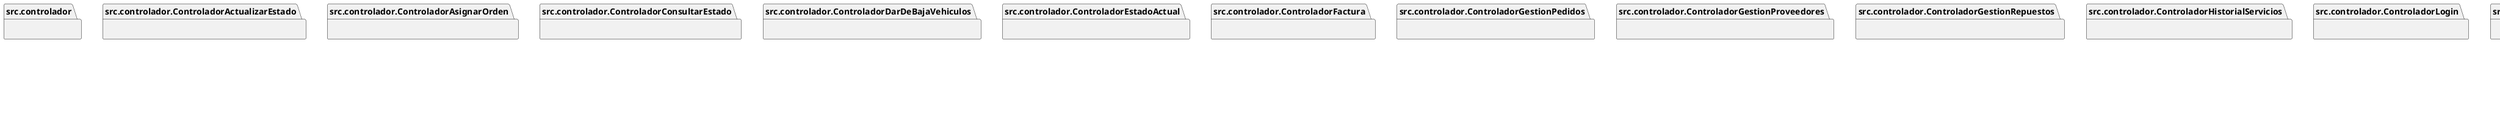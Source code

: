 @startuml packages_MiProyecto_controlador
set namespaceSeparator none
package "src.controlador" as src.controlador {
}
package "src.controlador.ControladorActualizarEstado" as src.controlador.ControladorActualizarEstado {
}
package "src.controlador.ControladorAsignarOrden" as src.controlador.ControladorAsignarOrden {
}
package "src.controlador.ControladorConsultarEstado" as src.controlador.ControladorConsultarEstado {
}
package "src.controlador.ControladorDarDeBajaVehiculos" as src.controlador.ControladorDarDeBajaVehiculos {
}
package "src.controlador.ControladorEstadoActual" as src.controlador.ControladorEstadoActual {
}
package "src.controlador.ControladorFactura" as src.controlador.ControladorFactura {
}
package "src.controlador.ControladorGestionPedidos" as src.controlador.ControladorGestionPedidos {
}
package "src.controlador.ControladorGestionProveedores" as src.controlador.ControladorGestionProveedores {
}
package "src.controlador.ControladorGestionRepuestos" as src.controlador.ControladorGestionRepuestos {
}
package "src.controlador.ControladorHistorialServicios" as src.controlador.ControladorHistorialServicios {
}
package "src.controlador.ControladorLogin" as src.controlador.ControladorLogin {
}
package "src.controlador.ControladorOperacionesProveedores" as src.controlador.ControladorOperacionesProveedores {
}
package "src.controlador.ControladorOperacionesRepuestos" as src.controlador.ControladorOperacionesRepuestos {
}
package "src.controlador.ControladorPedidosRecibidos" as src.controlador.ControladorPedidosRecibidos {
}
package "src.controlador.ControladorPrincipal" as src.controlador.ControladorPrincipal {
}
package "src.controlador.ControladorRegistrarOrdenServicio" as src.controlador.ControladorRegistrarOrdenServicio {
}
package "src.controlador.ControladorRegistrarVehiculo" as src.controlador.ControladorRegistrarVehiculo {
}
package "src.controlador.ControladorRegistro" as src.controlador.ControladorRegistro {
}
package "src.controlador.ControladorRegistroCliente" as src.controlador.ControladorRegistroCliente {
}
package "src.controlador.main" as src.controlador.main {
}
src.controlador.main --> src.controlador.ControladorPrincipal
@enduml
